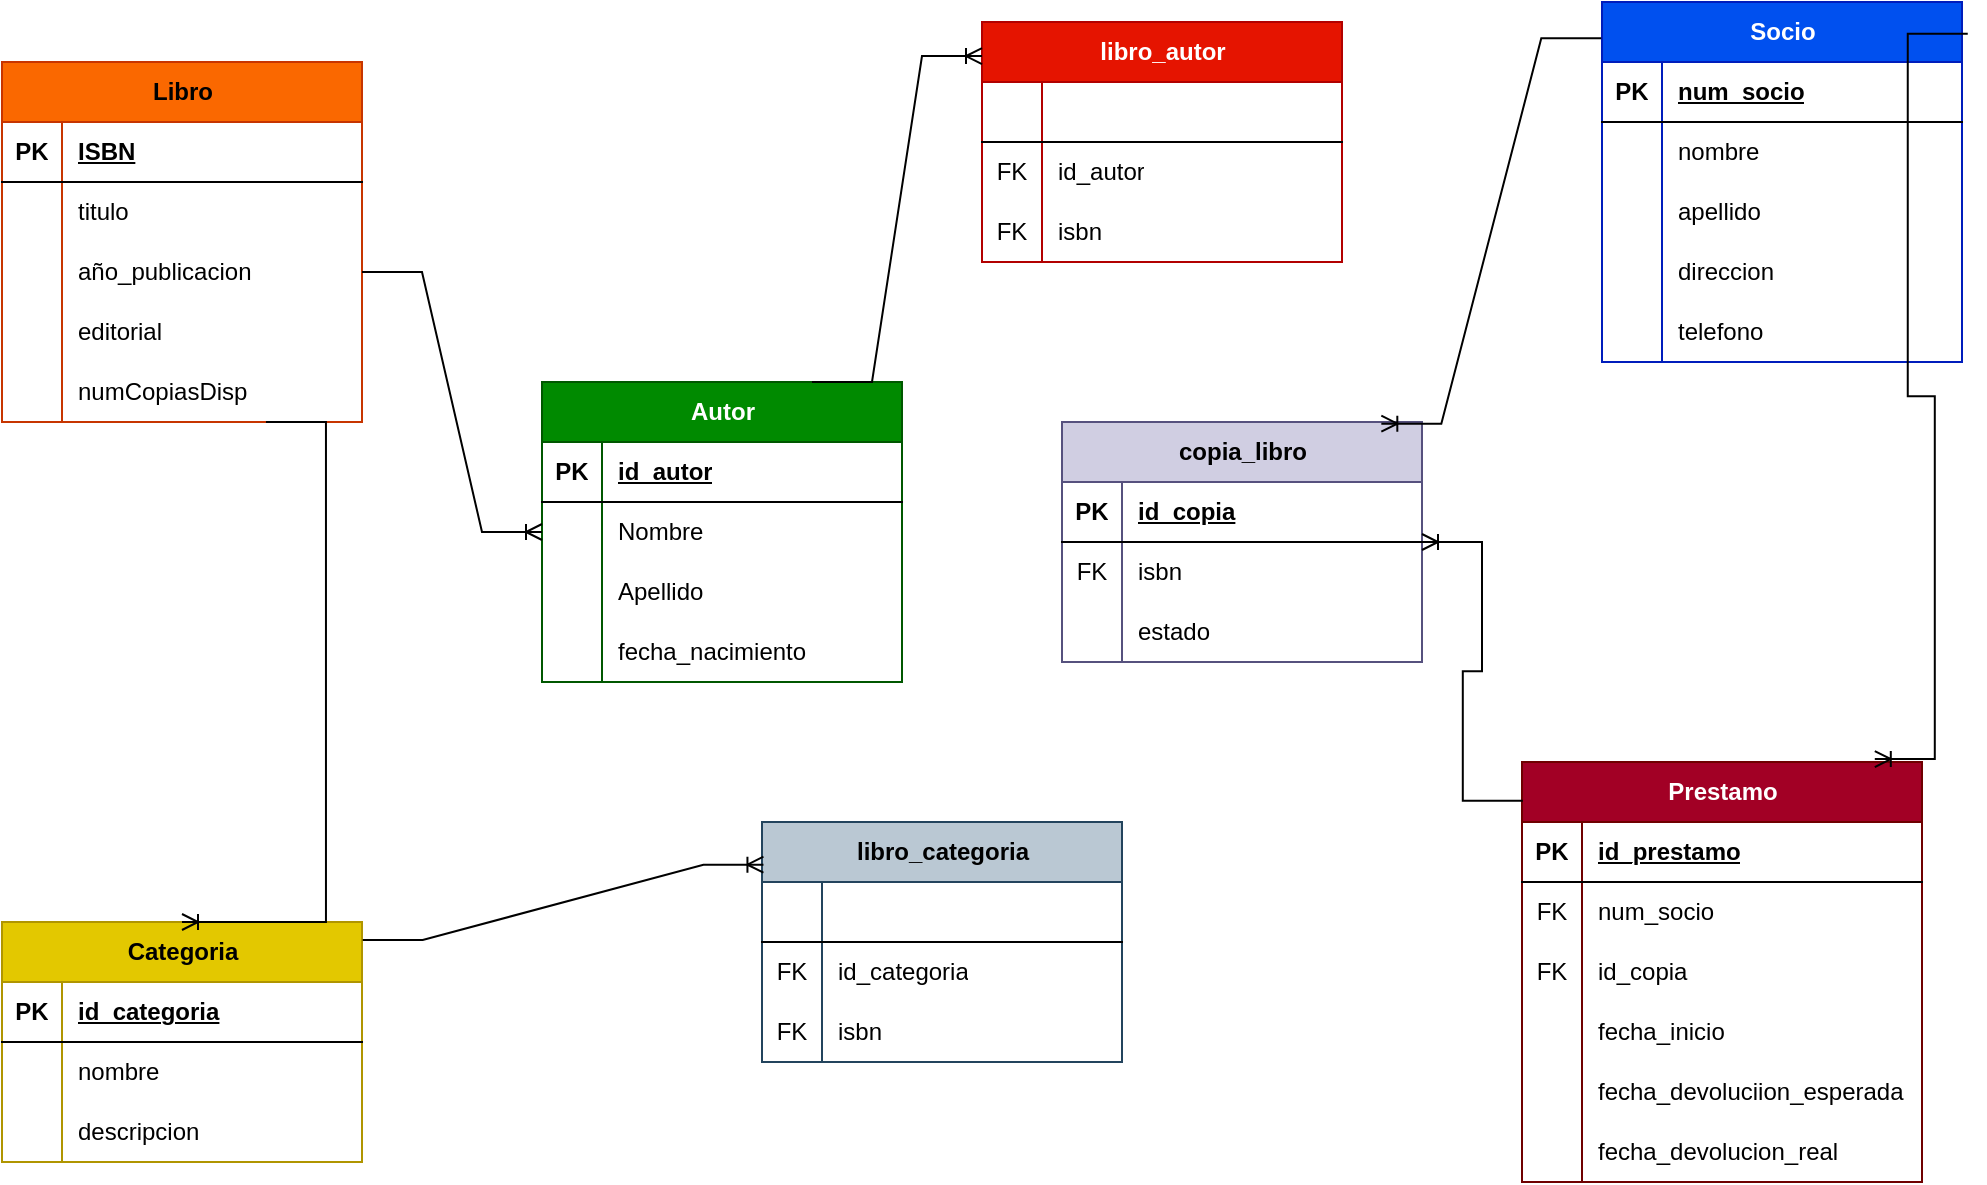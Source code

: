 <mxfile version="26.1.1">
  <diagram name="Página-1" id="BNf7sUYJRlmQAWX7XYrM">
    <mxGraphModel dx="1235" dy="672" grid="1" gridSize="10" guides="1" tooltips="1" connect="1" arrows="1" fold="1" page="1" pageScale="1" pageWidth="827" pageHeight="1169" math="0" shadow="0">
      <root>
        <mxCell id="0" />
        <mxCell id="1" parent="0" />
        <mxCell id="NzqQWHGr9BwkkNFEYY3R-1" value="Libro" style="shape=table;startSize=30;container=1;collapsible=1;childLayout=tableLayout;fixedRows=1;rowLines=0;fontStyle=1;align=center;resizeLast=1;html=1;fillColor=#fa6800;fontColor=#000000;strokeColor=#C73500;" vertex="1" parent="1">
          <mxGeometry x="40" y="50" width="180" height="180" as="geometry" />
        </mxCell>
        <mxCell id="NzqQWHGr9BwkkNFEYY3R-2" value="" style="shape=tableRow;horizontal=0;startSize=0;swimlaneHead=0;swimlaneBody=0;fillColor=none;collapsible=0;dropTarget=0;points=[[0,0.5],[1,0.5]];portConstraint=eastwest;top=0;left=0;right=0;bottom=1;" vertex="1" parent="NzqQWHGr9BwkkNFEYY3R-1">
          <mxGeometry y="30" width="180" height="30" as="geometry" />
        </mxCell>
        <mxCell id="NzqQWHGr9BwkkNFEYY3R-3" value="PK" style="shape=partialRectangle;connectable=0;fillColor=none;top=0;left=0;bottom=0;right=0;fontStyle=1;overflow=hidden;whiteSpace=wrap;html=1;" vertex="1" parent="NzqQWHGr9BwkkNFEYY3R-2">
          <mxGeometry width="30" height="30" as="geometry">
            <mxRectangle width="30" height="30" as="alternateBounds" />
          </mxGeometry>
        </mxCell>
        <mxCell id="NzqQWHGr9BwkkNFEYY3R-4" value="ISBN" style="shape=partialRectangle;connectable=0;fillColor=none;top=0;left=0;bottom=0;right=0;align=left;spacingLeft=6;fontStyle=5;overflow=hidden;whiteSpace=wrap;html=1;" vertex="1" parent="NzqQWHGr9BwkkNFEYY3R-2">
          <mxGeometry x="30" width="150" height="30" as="geometry">
            <mxRectangle width="150" height="30" as="alternateBounds" />
          </mxGeometry>
        </mxCell>
        <mxCell id="NzqQWHGr9BwkkNFEYY3R-5" value="" style="shape=tableRow;horizontal=0;startSize=0;swimlaneHead=0;swimlaneBody=0;fillColor=none;collapsible=0;dropTarget=0;points=[[0,0.5],[1,0.5]];portConstraint=eastwest;top=0;left=0;right=0;bottom=0;" vertex="1" parent="NzqQWHGr9BwkkNFEYY3R-1">
          <mxGeometry y="60" width="180" height="30" as="geometry" />
        </mxCell>
        <mxCell id="NzqQWHGr9BwkkNFEYY3R-6" value="" style="shape=partialRectangle;connectable=0;fillColor=none;top=0;left=0;bottom=0;right=0;editable=1;overflow=hidden;whiteSpace=wrap;html=1;" vertex="1" parent="NzqQWHGr9BwkkNFEYY3R-5">
          <mxGeometry width="30" height="30" as="geometry">
            <mxRectangle width="30" height="30" as="alternateBounds" />
          </mxGeometry>
        </mxCell>
        <mxCell id="NzqQWHGr9BwkkNFEYY3R-7" value="titulo" style="shape=partialRectangle;connectable=0;fillColor=none;top=0;left=0;bottom=0;right=0;align=left;spacingLeft=6;overflow=hidden;whiteSpace=wrap;html=1;" vertex="1" parent="NzqQWHGr9BwkkNFEYY3R-5">
          <mxGeometry x="30" width="150" height="30" as="geometry">
            <mxRectangle width="150" height="30" as="alternateBounds" />
          </mxGeometry>
        </mxCell>
        <mxCell id="NzqQWHGr9BwkkNFEYY3R-8" value="" style="shape=tableRow;horizontal=0;startSize=0;swimlaneHead=0;swimlaneBody=0;fillColor=none;collapsible=0;dropTarget=0;points=[[0,0.5],[1,0.5]];portConstraint=eastwest;top=0;left=0;right=0;bottom=0;" vertex="1" parent="NzqQWHGr9BwkkNFEYY3R-1">
          <mxGeometry y="90" width="180" height="30" as="geometry" />
        </mxCell>
        <mxCell id="NzqQWHGr9BwkkNFEYY3R-9" value="" style="shape=partialRectangle;connectable=0;fillColor=none;top=0;left=0;bottom=0;right=0;editable=1;overflow=hidden;whiteSpace=wrap;html=1;" vertex="1" parent="NzqQWHGr9BwkkNFEYY3R-8">
          <mxGeometry width="30" height="30" as="geometry">
            <mxRectangle width="30" height="30" as="alternateBounds" />
          </mxGeometry>
        </mxCell>
        <mxCell id="NzqQWHGr9BwkkNFEYY3R-10" value="año_publicacion" style="shape=partialRectangle;connectable=0;fillColor=none;top=0;left=0;bottom=0;right=0;align=left;spacingLeft=6;overflow=hidden;whiteSpace=wrap;html=1;" vertex="1" parent="NzqQWHGr9BwkkNFEYY3R-8">
          <mxGeometry x="30" width="150" height="30" as="geometry">
            <mxRectangle width="150" height="30" as="alternateBounds" />
          </mxGeometry>
        </mxCell>
        <mxCell id="NzqQWHGr9BwkkNFEYY3R-11" value="" style="shape=tableRow;horizontal=0;startSize=0;swimlaneHead=0;swimlaneBody=0;fillColor=none;collapsible=0;dropTarget=0;points=[[0,0.5],[1,0.5]];portConstraint=eastwest;top=0;left=0;right=0;bottom=0;" vertex="1" parent="NzqQWHGr9BwkkNFEYY3R-1">
          <mxGeometry y="120" width="180" height="30" as="geometry" />
        </mxCell>
        <mxCell id="NzqQWHGr9BwkkNFEYY3R-12" value="" style="shape=partialRectangle;connectable=0;fillColor=none;top=0;left=0;bottom=0;right=0;editable=1;overflow=hidden;whiteSpace=wrap;html=1;" vertex="1" parent="NzqQWHGr9BwkkNFEYY3R-11">
          <mxGeometry width="30" height="30" as="geometry">
            <mxRectangle width="30" height="30" as="alternateBounds" />
          </mxGeometry>
        </mxCell>
        <mxCell id="NzqQWHGr9BwkkNFEYY3R-13" value="editorial" style="shape=partialRectangle;connectable=0;fillColor=none;top=0;left=0;bottom=0;right=0;align=left;spacingLeft=6;overflow=hidden;whiteSpace=wrap;html=1;" vertex="1" parent="NzqQWHGr9BwkkNFEYY3R-11">
          <mxGeometry x="30" width="150" height="30" as="geometry">
            <mxRectangle width="150" height="30" as="alternateBounds" />
          </mxGeometry>
        </mxCell>
        <mxCell id="NzqQWHGr9BwkkNFEYY3R-14" style="shape=tableRow;horizontal=0;startSize=0;swimlaneHead=0;swimlaneBody=0;fillColor=none;collapsible=0;dropTarget=0;points=[[0,0.5],[1,0.5]];portConstraint=eastwest;top=0;left=0;right=0;bottom=0;" vertex="1" parent="NzqQWHGr9BwkkNFEYY3R-1">
          <mxGeometry y="150" width="180" height="30" as="geometry" />
        </mxCell>
        <mxCell id="NzqQWHGr9BwkkNFEYY3R-15" style="shape=partialRectangle;connectable=0;fillColor=none;top=0;left=0;bottom=0;right=0;editable=1;overflow=hidden;whiteSpace=wrap;html=1;" vertex="1" parent="NzqQWHGr9BwkkNFEYY3R-14">
          <mxGeometry width="30" height="30" as="geometry">
            <mxRectangle width="30" height="30" as="alternateBounds" />
          </mxGeometry>
        </mxCell>
        <mxCell id="NzqQWHGr9BwkkNFEYY3R-16" value="numCopiasDisp" style="shape=partialRectangle;connectable=0;fillColor=none;top=0;left=0;bottom=0;right=0;align=left;spacingLeft=6;overflow=hidden;whiteSpace=wrap;html=1;" vertex="1" parent="NzqQWHGr9BwkkNFEYY3R-14">
          <mxGeometry x="30" width="150" height="30" as="geometry">
            <mxRectangle width="150" height="30" as="alternateBounds" />
          </mxGeometry>
        </mxCell>
        <mxCell id="NzqQWHGr9BwkkNFEYY3R-17" value="Autor" style="shape=table;startSize=30;container=1;collapsible=1;childLayout=tableLayout;fixedRows=1;rowLines=0;fontStyle=1;align=center;resizeLast=1;html=1;fillColor=#008a00;fontColor=#ffffff;strokeColor=#005700;" vertex="1" parent="1">
          <mxGeometry x="310" y="210" width="180" height="150" as="geometry" />
        </mxCell>
        <mxCell id="NzqQWHGr9BwkkNFEYY3R-18" value="" style="shape=tableRow;horizontal=0;startSize=0;swimlaneHead=0;swimlaneBody=0;fillColor=none;collapsible=0;dropTarget=0;points=[[0,0.5],[1,0.5]];portConstraint=eastwest;top=0;left=0;right=0;bottom=1;" vertex="1" parent="NzqQWHGr9BwkkNFEYY3R-17">
          <mxGeometry y="30" width="180" height="30" as="geometry" />
        </mxCell>
        <mxCell id="NzqQWHGr9BwkkNFEYY3R-19" value="PK" style="shape=partialRectangle;connectable=0;fillColor=none;top=0;left=0;bottom=0;right=0;fontStyle=1;overflow=hidden;whiteSpace=wrap;html=1;" vertex="1" parent="NzqQWHGr9BwkkNFEYY3R-18">
          <mxGeometry width="30" height="30" as="geometry">
            <mxRectangle width="30" height="30" as="alternateBounds" />
          </mxGeometry>
        </mxCell>
        <mxCell id="NzqQWHGr9BwkkNFEYY3R-20" value="id_autor" style="shape=partialRectangle;connectable=0;fillColor=none;top=0;left=0;bottom=0;right=0;align=left;spacingLeft=6;fontStyle=5;overflow=hidden;whiteSpace=wrap;html=1;" vertex="1" parent="NzqQWHGr9BwkkNFEYY3R-18">
          <mxGeometry x="30" width="150" height="30" as="geometry">
            <mxRectangle width="150" height="30" as="alternateBounds" />
          </mxGeometry>
        </mxCell>
        <mxCell id="NzqQWHGr9BwkkNFEYY3R-21" value="" style="shape=tableRow;horizontal=0;startSize=0;swimlaneHead=0;swimlaneBody=0;fillColor=none;collapsible=0;dropTarget=0;points=[[0,0.5],[1,0.5]];portConstraint=eastwest;top=0;left=0;right=0;bottom=0;" vertex="1" parent="NzqQWHGr9BwkkNFEYY3R-17">
          <mxGeometry y="60" width="180" height="30" as="geometry" />
        </mxCell>
        <mxCell id="NzqQWHGr9BwkkNFEYY3R-22" value="" style="shape=partialRectangle;connectable=0;fillColor=none;top=0;left=0;bottom=0;right=0;editable=1;overflow=hidden;whiteSpace=wrap;html=1;" vertex="1" parent="NzqQWHGr9BwkkNFEYY3R-21">
          <mxGeometry width="30" height="30" as="geometry">
            <mxRectangle width="30" height="30" as="alternateBounds" />
          </mxGeometry>
        </mxCell>
        <mxCell id="NzqQWHGr9BwkkNFEYY3R-23" value="Nombre" style="shape=partialRectangle;connectable=0;fillColor=none;top=0;left=0;bottom=0;right=0;align=left;spacingLeft=6;overflow=hidden;whiteSpace=wrap;html=1;" vertex="1" parent="NzqQWHGr9BwkkNFEYY3R-21">
          <mxGeometry x="30" width="150" height="30" as="geometry">
            <mxRectangle width="150" height="30" as="alternateBounds" />
          </mxGeometry>
        </mxCell>
        <mxCell id="NzqQWHGr9BwkkNFEYY3R-24" value="" style="shape=tableRow;horizontal=0;startSize=0;swimlaneHead=0;swimlaneBody=0;fillColor=none;collapsible=0;dropTarget=0;points=[[0,0.5],[1,0.5]];portConstraint=eastwest;top=0;left=0;right=0;bottom=0;" vertex="1" parent="NzqQWHGr9BwkkNFEYY3R-17">
          <mxGeometry y="90" width="180" height="30" as="geometry" />
        </mxCell>
        <mxCell id="NzqQWHGr9BwkkNFEYY3R-25" value="" style="shape=partialRectangle;connectable=0;fillColor=none;top=0;left=0;bottom=0;right=0;editable=1;overflow=hidden;whiteSpace=wrap;html=1;" vertex="1" parent="NzqQWHGr9BwkkNFEYY3R-24">
          <mxGeometry width="30" height="30" as="geometry">
            <mxRectangle width="30" height="30" as="alternateBounds" />
          </mxGeometry>
        </mxCell>
        <mxCell id="NzqQWHGr9BwkkNFEYY3R-26" value="Apellido" style="shape=partialRectangle;connectable=0;fillColor=none;top=0;left=0;bottom=0;right=0;align=left;spacingLeft=6;overflow=hidden;whiteSpace=wrap;html=1;" vertex="1" parent="NzqQWHGr9BwkkNFEYY3R-24">
          <mxGeometry x="30" width="150" height="30" as="geometry">
            <mxRectangle width="150" height="30" as="alternateBounds" />
          </mxGeometry>
        </mxCell>
        <mxCell id="NzqQWHGr9BwkkNFEYY3R-27" value="" style="shape=tableRow;horizontal=0;startSize=0;swimlaneHead=0;swimlaneBody=0;fillColor=none;collapsible=0;dropTarget=0;points=[[0,0.5],[1,0.5]];portConstraint=eastwest;top=0;left=0;right=0;bottom=0;" vertex="1" parent="NzqQWHGr9BwkkNFEYY3R-17">
          <mxGeometry y="120" width="180" height="30" as="geometry" />
        </mxCell>
        <mxCell id="NzqQWHGr9BwkkNFEYY3R-28" value="" style="shape=partialRectangle;connectable=0;fillColor=none;top=0;left=0;bottom=0;right=0;editable=1;overflow=hidden;whiteSpace=wrap;html=1;" vertex="1" parent="NzqQWHGr9BwkkNFEYY3R-27">
          <mxGeometry width="30" height="30" as="geometry">
            <mxRectangle width="30" height="30" as="alternateBounds" />
          </mxGeometry>
        </mxCell>
        <mxCell id="NzqQWHGr9BwkkNFEYY3R-29" value="fecha_nacimiento" style="shape=partialRectangle;connectable=0;fillColor=none;top=0;left=0;bottom=0;right=0;align=left;spacingLeft=6;overflow=hidden;whiteSpace=wrap;html=1;" vertex="1" parent="NzqQWHGr9BwkkNFEYY3R-27">
          <mxGeometry x="30" width="150" height="30" as="geometry">
            <mxRectangle width="150" height="30" as="alternateBounds" />
          </mxGeometry>
        </mxCell>
        <mxCell id="NzqQWHGr9BwkkNFEYY3R-30" value="Socio" style="shape=table;startSize=30;container=1;collapsible=1;childLayout=tableLayout;fixedRows=1;rowLines=0;fontStyle=1;align=center;resizeLast=1;html=1;fillColor=#0050ef;strokeColor=#001DBC;fontColor=#ffffff;" vertex="1" parent="1">
          <mxGeometry x="840" y="20" width="180" height="180" as="geometry" />
        </mxCell>
        <mxCell id="NzqQWHGr9BwkkNFEYY3R-31" value="" style="shape=tableRow;horizontal=0;startSize=0;swimlaneHead=0;swimlaneBody=0;fillColor=none;collapsible=0;dropTarget=0;points=[[0,0.5],[1,0.5]];portConstraint=eastwest;top=0;left=0;right=0;bottom=1;" vertex="1" parent="NzqQWHGr9BwkkNFEYY3R-30">
          <mxGeometry y="30" width="180" height="30" as="geometry" />
        </mxCell>
        <mxCell id="NzqQWHGr9BwkkNFEYY3R-32" value="PK" style="shape=partialRectangle;connectable=0;fillColor=none;top=0;left=0;bottom=0;right=0;fontStyle=1;overflow=hidden;whiteSpace=wrap;html=1;" vertex="1" parent="NzqQWHGr9BwkkNFEYY3R-31">
          <mxGeometry width="30" height="30" as="geometry">
            <mxRectangle width="30" height="30" as="alternateBounds" />
          </mxGeometry>
        </mxCell>
        <mxCell id="NzqQWHGr9BwkkNFEYY3R-33" value="num_socio" style="shape=partialRectangle;connectable=0;fillColor=none;top=0;left=0;bottom=0;right=0;align=left;spacingLeft=6;fontStyle=5;overflow=hidden;whiteSpace=wrap;html=1;" vertex="1" parent="NzqQWHGr9BwkkNFEYY3R-31">
          <mxGeometry x="30" width="150" height="30" as="geometry">
            <mxRectangle width="150" height="30" as="alternateBounds" />
          </mxGeometry>
        </mxCell>
        <mxCell id="NzqQWHGr9BwkkNFEYY3R-34" value="" style="shape=tableRow;horizontal=0;startSize=0;swimlaneHead=0;swimlaneBody=0;fillColor=none;collapsible=0;dropTarget=0;points=[[0,0.5],[1,0.5]];portConstraint=eastwest;top=0;left=0;right=0;bottom=0;" vertex="1" parent="NzqQWHGr9BwkkNFEYY3R-30">
          <mxGeometry y="60" width="180" height="30" as="geometry" />
        </mxCell>
        <mxCell id="NzqQWHGr9BwkkNFEYY3R-35" value="" style="shape=partialRectangle;connectable=0;fillColor=none;top=0;left=0;bottom=0;right=0;editable=1;overflow=hidden;whiteSpace=wrap;html=1;" vertex="1" parent="NzqQWHGr9BwkkNFEYY3R-34">
          <mxGeometry width="30" height="30" as="geometry">
            <mxRectangle width="30" height="30" as="alternateBounds" />
          </mxGeometry>
        </mxCell>
        <mxCell id="NzqQWHGr9BwkkNFEYY3R-36" value="nombre" style="shape=partialRectangle;connectable=0;fillColor=none;top=0;left=0;bottom=0;right=0;align=left;spacingLeft=6;overflow=hidden;whiteSpace=wrap;html=1;" vertex="1" parent="NzqQWHGr9BwkkNFEYY3R-34">
          <mxGeometry x="30" width="150" height="30" as="geometry">
            <mxRectangle width="150" height="30" as="alternateBounds" />
          </mxGeometry>
        </mxCell>
        <mxCell id="NzqQWHGr9BwkkNFEYY3R-37" value="" style="shape=tableRow;horizontal=0;startSize=0;swimlaneHead=0;swimlaneBody=0;fillColor=none;collapsible=0;dropTarget=0;points=[[0,0.5],[1,0.5]];portConstraint=eastwest;top=0;left=0;right=0;bottom=0;" vertex="1" parent="NzqQWHGr9BwkkNFEYY3R-30">
          <mxGeometry y="90" width="180" height="30" as="geometry" />
        </mxCell>
        <mxCell id="NzqQWHGr9BwkkNFEYY3R-38" value="" style="shape=partialRectangle;connectable=0;fillColor=none;top=0;left=0;bottom=0;right=0;editable=1;overflow=hidden;whiteSpace=wrap;html=1;" vertex="1" parent="NzqQWHGr9BwkkNFEYY3R-37">
          <mxGeometry width="30" height="30" as="geometry">
            <mxRectangle width="30" height="30" as="alternateBounds" />
          </mxGeometry>
        </mxCell>
        <mxCell id="NzqQWHGr9BwkkNFEYY3R-39" value="apellido" style="shape=partialRectangle;connectable=0;fillColor=none;top=0;left=0;bottom=0;right=0;align=left;spacingLeft=6;overflow=hidden;whiteSpace=wrap;html=1;" vertex="1" parent="NzqQWHGr9BwkkNFEYY3R-37">
          <mxGeometry x="30" width="150" height="30" as="geometry">
            <mxRectangle width="150" height="30" as="alternateBounds" />
          </mxGeometry>
        </mxCell>
        <mxCell id="NzqQWHGr9BwkkNFEYY3R-40" value="" style="shape=tableRow;horizontal=0;startSize=0;swimlaneHead=0;swimlaneBody=0;fillColor=none;collapsible=0;dropTarget=0;points=[[0,0.5],[1,0.5]];portConstraint=eastwest;top=0;left=0;right=0;bottom=0;" vertex="1" parent="NzqQWHGr9BwkkNFEYY3R-30">
          <mxGeometry y="120" width="180" height="30" as="geometry" />
        </mxCell>
        <mxCell id="NzqQWHGr9BwkkNFEYY3R-41" value="" style="shape=partialRectangle;connectable=0;fillColor=none;top=0;left=0;bottom=0;right=0;editable=1;overflow=hidden;whiteSpace=wrap;html=1;" vertex="1" parent="NzqQWHGr9BwkkNFEYY3R-40">
          <mxGeometry width="30" height="30" as="geometry">
            <mxRectangle width="30" height="30" as="alternateBounds" />
          </mxGeometry>
        </mxCell>
        <mxCell id="NzqQWHGr9BwkkNFEYY3R-42" value="direccion" style="shape=partialRectangle;connectable=0;fillColor=none;top=0;left=0;bottom=0;right=0;align=left;spacingLeft=6;overflow=hidden;whiteSpace=wrap;html=1;" vertex="1" parent="NzqQWHGr9BwkkNFEYY3R-40">
          <mxGeometry x="30" width="150" height="30" as="geometry">
            <mxRectangle width="150" height="30" as="alternateBounds" />
          </mxGeometry>
        </mxCell>
        <mxCell id="NzqQWHGr9BwkkNFEYY3R-43" style="shape=tableRow;horizontal=0;startSize=0;swimlaneHead=0;swimlaneBody=0;fillColor=none;collapsible=0;dropTarget=0;points=[[0,0.5],[1,0.5]];portConstraint=eastwest;top=0;left=0;right=0;bottom=0;" vertex="1" parent="NzqQWHGr9BwkkNFEYY3R-30">
          <mxGeometry y="150" width="180" height="30" as="geometry" />
        </mxCell>
        <mxCell id="NzqQWHGr9BwkkNFEYY3R-44" style="shape=partialRectangle;connectable=0;fillColor=none;top=0;left=0;bottom=0;right=0;editable=1;overflow=hidden;whiteSpace=wrap;html=1;" vertex="1" parent="NzqQWHGr9BwkkNFEYY3R-43">
          <mxGeometry width="30" height="30" as="geometry">
            <mxRectangle width="30" height="30" as="alternateBounds" />
          </mxGeometry>
        </mxCell>
        <mxCell id="NzqQWHGr9BwkkNFEYY3R-45" value="telefono" style="shape=partialRectangle;connectable=0;fillColor=none;top=0;left=0;bottom=0;right=0;align=left;spacingLeft=6;overflow=hidden;whiteSpace=wrap;html=1;" vertex="1" parent="NzqQWHGr9BwkkNFEYY3R-43">
          <mxGeometry x="30" width="150" height="30" as="geometry">
            <mxRectangle width="150" height="30" as="alternateBounds" />
          </mxGeometry>
        </mxCell>
        <mxCell id="NzqQWHGr9BwkkNFEYY3R-46" value="Prestamo" style="shape=table;startSize=30;container=1;collapsible=1;childLayout=tableLayout;fixedRows=1;rowLines=0;fontStyle=1;align=center;resizeLast=1;html=1;fillColor=#a20025;fontColor=#ffffff;strokeColor=#6F0000;" vertex="1" parent="1">
          <mxGeometry x="800" y="400" width="200" height="210" as="geometry" />
        </mxCell>
        <mxCell id="NzqQWHGr9BwkkNFEYY3R-47" value="" style="shape=tableRow;horizontal=0;startSize=0;swimlaneHead=0;swimlaneBody=0;fillColor=none;collapsible=0;dropTarget=0;points=[[0,0.5],[1,0.5]];portConstraint=eastwest;top=0;left=0;right=0;bottom=1;" vertex="1" parent="NzqQWHGr9BwkkNFEYY3R-46">
          <mxGeometry y="30" width="200" height="30" as="geometry" />
        </mxCell>
        <mxCell id="NzqQWHGr9BwkkNFEYY3R-48" value="PK" style="shape=partialRectangle;connectable=0;fillColor=none;top=0;left=0;bottom=0;right=0;fontStyle=1;overflow=hidden;whiteSpace=wrap;html=1;" vertex="1" parent="NzqQWHGr9BwkkNFEYY3R-47">
          <mxGeometry width="30" height="30" as="geometry">
            <mxRectangle width="30" height="30" as="alternateBounds" />
          </mxGeometry>
        </mxCell>
        <mxCell id="NzqQWHGr9BwkkNFEYY3R-49" value="id_prestamo" style="shape=partialRectangle;connectable=0;fillColor=none;top=0;left=0;bottom=0;right=0;align=left;spacingLeft=6;fontStyle=5;overflow=hidden;whiteSpace=wrap;html=1;" vertex="1" parent="NzqQWHGr9BwkkNFEYY3R-47">
          <mxGeometry x="30" width="170" height="30" as="geometry">
            <mxRectangle width="170" height="30" as="alternateBounds" />
          </mxGeometry>
        </mxCell>
        <mxCell id="NzqQWHGr9BwkkNFEYY3R-50" value="" style="shape=tableRow;horizontal=0;startSize=0;swimlaneHead=0;swimlaneBody=0;fillColor=none;collapsible=0;dropTarget=0;points=[[0,0.5],[1,0.5]];portConstraint=eastwest;top=0;left=0;right=0;bottom=0;" vertex="1" parent="NzqQWHGr9BwkkNFEYY3R-46">
          <mxGeometry y="60" width="200" height="30" as="geometry" />
        </mxCell>
        <mxCell id="NzqQWHGr9BwkkNFEYY3R-51" value="FK" style="shape=partialRectangle;connectable=0;fillColor=none;top=0;left=0;bottom=0;right=0;editable=1;overflow=hidden;whiteSpace=wrap;html=1;" vertex="1" parent="NzqQWHGr9BwkkNFEYY3R-50">
          <mxGeometry width="30" height="30" as="geometry">
            <mxRectangle width="30" height="30" as="alternateBounds" />
          </mxGeometry>
        </mxCell>
        <mxCell id="NzqQWHGr9BwkkNFEYY3R-52" value="num_socio" style="shape=partialRectangle;connectable=0;fillColor=none;top=0;left=0;bottom=0;right=0;align=left;spacingLeft=6;overflow=hidden;whiteSpace=wrap;html=1;" vertex="1" parent="NzqQWHGr9BwkkNFEYY3R-50">
          <mxGeometry x="30" width="170" height="30" as="geometry">
            <mxRectangle width="170" height="30" as="alternateBounds" />
          </mxGeometry>
        </mxCell>
        <mxCell id="NzqQWHGr9BwkkNFEYY3R-53" value="" style="shape=tableRow;horizontal=0;startSize=0;swimlaneHead=0;swimlaneBody=0;fillColor=none;collapsible=0;dropTarget=0;points=[[0,0.5],[1,0.5]];portConstraint=eastwest;top=0;left=0;right=0;bottom=0;" vertex="1" parent="NzqQWHGr9BwkkNFEYY3R-46">
          <mxGeometry y="90" width="200" height="30" as="geometry" />
        </mxCell>
        <mxCell id="NzqQWHGr9BwkkNFEYY3R-54" value="FK" style="shape=partialRectangle;connectable=0;fillColor=none;top=0;left=0;bottom=0;right=0;editable=1;overflow=hidden;whiteSpace=wrap;html=1;" vertex="1" parent="NzqQWHGr9BwkkNFEYY3R-53">
          <mxGeometry width="30" height="30" as="geometry">
            <mxRectangle width="30" height="30" as="alternateBounds" />
          </mxGeometry>
        </mxCell>
        <mxCell id="NzqQWHGr9BwkkNFEYY3R-55" value="id_copia" style="shape=partialRectangle;connectable=0;fillColor=none;top=0;left=0;bottom=0;right=0;align=left;spacingLeft=6;overflow=hidden;whiteSpace=wrap;html=1;" vertex="1" parent="NzqQWHGr9BwkkNFEYY3R-53">
          <mxGeometry x="30" width="170" height="30" as="geometry">
            <mxRectangle width="170" height="30" as="alternateBounds" />
          </mxGeometry>
        </mxCell>
        <mxCell id="NzqQWHGr9BwkkNFEYY3R-85" style="shape=tableRow;horizontal=0;startSize=0;swimlaneHead=0;swimlaneBody=0;fillColor=none;collapsible=0;dropTarget=0;points=[[0,0.5],[1,0.5]];portConstraint=eastwest;top=0;left=0;right=0;bottom=0;" vertex="1" parent="NzqQWHGr9BwkkNFEYY3R-46">
          <mxGeometry y="120" width="200" height="30" as="geometry" />
        </mxCell>
        <mxCell id="NzqQWHGr9BwkkNFEYY3R-86" style="shape=partialRectangle;connectable=0;fillColor=none;top=0;left=0;bottom=0;right=0;editable=1;overflow=hidden;whiteSpace=wrap;html=1;" vertex="1" parent="NzqQWHGr9BwkkNFEYY3R-85">
          <mxGeometry width="30" height="30" as="geometry">
            <mxRectangle width="30" height="30" as="alternateBounds" />
          </mxGeometry>
        </mxCell>
        <mxCell id="NzqQWHGr9BwkkNFEYY3R-87" value="fecha_inicio" style="shape=partialRectangle;connectable=0;fillColor=none;top=0;left=0;bottom=0;right=0;align=left;spacingLeft=6;overflow=hidden;whiteSpace=wrap;html=1;" vertex="1" parent="NzqQWHGr9BwkkNFEYY3R-85">
          <mxGeometry x="30" width="170" height="30" as="geometry">
            <mxRectangle width="170" height="30" as="alternateBounds" />
          </mxGeometry>
        </mxCell>
        <mxCell id="NzqQWHGr9BwkkNFEYY3R-56" value="" style="shape=tableRow;horizontal=0;startSize=0;swimlaneHead=0;swimlaneBody=0;fillColor=none;collapsible=0;dropTarget=0;points=[[0,0.5],[1,0.5]];portConstraint=eastwest;top=0;left=0;right=0;bottom=0;" vertex="1" parent="NzqQWHGr9BwkkNFEYY3R-46">
          <mxGeometry y="150" width="200" height="30" as="geometry" />
        </mxCell>
        <mxCell id="NzqQWHGr9BwkkNFEYY3R-57" value="" style="shape=partialRectangle;connectable=0;fillColor=none;top=0;left=0;bottom=0;right=0;editable=1;overflow=hidden;whiteSpace=wrap;html=1;" vertex="1" parent="NzqQWHGr9BwkkNFEYY3R-56">
          <mxGeometry width="30" height="30" as="geometry">
            <mxRectangle width="30" height="30" as="alternateBounds" />
          </mxGeometry>
        </mxCell>
        <mxCell id="NzqQWHGr9BwkkNFEYY3R-58" value="fecha_devoluciion_esperada" style="shape=partialRectangle;connectable=0;fillColor=none;top=0;left=0;bottom=0;right=0;align=left;spacingLeft=6;overflow=hidden;whiteSpace=wrap;html=1;" vertex="1" parent="NzqQWHGr9BwkkNFEYY3R-56">
          <mxGeometry x="30" width="170" height="30" as="geometry">
            <mxRectangle width="170" height="30" as="alternateBounds" />
          </mxGeometry>
        </mxCell>
        <mxCell id="NzqQWHGr9BwkkNFEYY3R-82" style="shape=tableRow;horizontal=0;startSize=0;swimlaneHead=0;swimlaneBody=0;fillColor=none;collapsible=0;dropTarget=0;points=[[0,0.5],[1,0.5]];portConstraint=eastwest;top=0;left=0;right=0;bottom=0;" vertex="1" parent="NzqQWHGr9BwkkNFEYY3R-46">
          <mxGeometry y="180" width="200" height="30" as="geometry" />
        </mxCell>
        <mxCell id="NzqQWHGr9BwkkNFEYY3R-83" style="shape=partialRectangle;connectable=0;fillColor=none;top=0;left=0;bottom=0;right=0;editable=1;overflow=hidden;whiteSpace=wrap;html=1;" vertex="1" parent="NzqQWHGr9BwkkNFEYY3R-82">
          <mxGeometry width="30" height="30" as="geometry">
            <mxRectangle width="30" height="30" as="alternateBounds" />
          </mxGeometry>
        </mxCell>
        <mxCell id="NzqQWHGr9BwkkNFEYY3R-84" value="fecha_devolucion_real" style="shape=partialRectangle;connectable=0;fillColor=none;top=0;left=0;bottom=0;right=0;align=left;spacingLeft=6;overflow=hidden;whiteSpace=wrap;html=1;" vertex="1" parent="NzqQWHGr9BwkkNFEYY3R-82">
          <mxGeometry x="30" width="170" height="30" as="geometry">
            <mxRectangle width="170" height="30" as="alternateBounds" />
          </mxGeometry>
        </mxCell>
        <mxCell id="NzqQWHGr9BwkkNFEYY3R-62" value="Categoria" style="shape=table;startSize=30;container=1;collapsible=1;childLayout=tableLayout;fixedRows=1;rowLines=0;fontStyle=1;align=center;resizeLast=1;html=1;fillColor=#e3c800;fontColor=#000000;strokeColor=#B09500;" vertex="1" parent="1">
          <mxGeometry x="40" y="480" width="180" height="120" as="geometry" />
        </mxCell>
        <mxCell id="NzqQWHGr9BwkkNFEYY3R-63" value="" style="shape=tableRow;horizontal=0;startSize=0;swimlaneHead=0;swimlaneBody=0;fillColor=none;collapsible=0;dropTarget=0;points=[[0,0.5],[1,0.5]];portConstraint=eastwest;top=0;left=0;right=0;bottom=1;" vertex="1" parent="NzqQWHGr9BwkkNFEYY3R-62">
          <mxGeometry y="30" width="180" height="30" as="geometry" />
        </mxCell>
        <mxCell id="NzqQWHGr9BwkkNFEYY3R-64" value="PK" style="shape=partialRectangle;connectable=0;fillColor=none;top=0;left=0;bottom=0;right=0;fontStyle=1;overflow=hidden;whiteSpace=wrap;html=1;" vertex="1" parent="NzqQWHGr9BwkkNFEYY3R-63">
          <mxGeometry width="30" height="30" as="geometry">
            <mxRectangle width="30" height="30" as="alternateBounds" />
          </mxGeometry>
        </mxCell>
        <mxCell id="NzqQWHGr9BwkkNFEYY3R-65" value="id_categoria" style="shape=partialRectangle;connectable=0;fillColor=none;top=0;left=0;bottom=0;right=0;align=left;spacingLeft=6;fontStyle=5;overflow=hidden;whiteSpace=wrap;html=1;" vertex="1" parent="NzqQWHGr9BwkkNFEYY3R-63">
          <mxGeometry x="30" width="150" height="30" as="geometry">
            <mxRectangle width="150" height="30" as="alternateBounds" />
          </mxGeometry>
        </mxCell>
        <mxCell id="NzqQWHGr9BwkkNFEYY3R-66" value="" style="shape=tableRow;horizontal=0;startSize=0;swimlaneHead=0;swimlaneBody=0;fillColor=none;collapsible=0;dropTarget=0;points=[[0,0.5],[1,0.5]];portConstraint=eastwest;top=0;left=0;right=0;bottom=0;" vertex="1" parent="NzqQWHGr9BwkkNFEYY3R-62">
          <mxGeometry y="60" width="180" height="30" as="geometry" />
        </mxCell>
        <mxCell id="NzqQWHGr9BwkkNFEYY3R-67" value="" style="shape=partialRectangle;connectable=0;fillColor=none;top=0;left=0;bottom=0;right=0;editable=1;overflow=hidden;whiteSpace=wrap;html=1;" vertex="1" parent="NzqQWHGr9BwkkNFEYY3R-66">
          <mxGeometry width="30" height="30" as="geometry">
            <mxRectangle width="30" height="30" as="alternateBounds" />
          </mxGeometry>
        </mxCell>
        <mxCell id="NzqQWHGr9BwkkNFEYY3R-68" value="nombre" style="shape=partialRectangle;connectable=0;fillColor=none;top=0;left=0;bottom=0;right=0;align=left;spacingLeft=6;overflow=hidden;whiteSpace=wrap;html=1;" vertex="1" parent="NzqQWHGr9BwkkNFEYY3R-66">
          <mxGeometry x="30" width="150" height="30" as="geometry">
            <mxRectangle width="150" height="30" as="alternateBounds" />
          </mxGeometry>
        </mxCell>
        <mxCell id="NzqQWHGr9BwkkNFEYY3R-79" style="shape=tableRow;horizontal=0;startSize=0;swimlaneHead=0;swimlaneBody=0;fillColor=none;collapsible=0;dropTarget=0;points=[[0,0.5],[1,0.5]];portConstraint=eastwest;top=0;left=0;right=0;bottom=0;" vertex="1" parent="NzqQWHGr9BwkkNFEYY3R-62">
          <mxGeometry y="90" width="180" height="30" as="geometry" />
        </mxCell>
        <mxCell id="NzqQWHGr9BwkkNFEYY3R-80" style="shape=partialRectangle;connectable=0;fillColor=none;top=0;left=0;bottom=0;right=0;editable=1;overflow=hidden;whiteSpace=wrap;html=1;" vertex="1" parent="NzqQWHGr9BwkkNFEYY3R-79">
          <mxGeometry width="30" height="30" as="geometry">
            <mxRectangle width="30" height="30" as="alternateBounds" />
          </mxGeometry>
        </mxCell>
        <mxCell id="NzqQWHGr9BwkkNFEYY3R-81" value="descripcion" style="shape=partialRectangle;connectable=0;fillColor=none;top=0;left=0;bottom=0;right=0;align=left;spacingLeft=6;overflow=hidden;whiteSpace=wrap;html=1;" vertex="1" parent="NzqQWHGr9BwkkNFEYY3R-79">
          <mxGeometry x="30" width="150" height="30" as="geometry">
            <mxRectangle width="150" height="30" as="alternateBounds" />
          </mxGeometry>
        </mxCell>
        <mxCell id="NzqQWHGr9BwkkNFEYY3R-75" value="" style="edgeStyle=entityRelationEdgeStyle;fontSize=12;html=1;endArrow=ERoneToMany;rounded=0;exitX=0.511;exitY=1.047;exitDx=0;exitDy=0;exitPerimeter=0;entryX=0.5;entryY=0;entryDx=0;entryDy=0;" edge="1" parent="1" target="NzqQWHGr9BwkkNFEYY3R-62">
          <mxGeometry width="100" height="100" relative="1" as="geometry">
            <mxPoint x="171.98" y="230.0" as="sourcePoint" />
            <mxPoint x="140" y="348.59" as="targetPoint" />
          </mxGeometry>
        </mxCell>
        <mxCell id="NzqQWHGr9BwkkNFEYY3R-76" value="" style="edgeStyle=entityRelationEdgeStyle;fontSize=12;html=1;endArrow=ERoneToMany;rounded=0;exitX=1;exitY=0.5;exitDx=0;exitDy=0;entryX=0;entryY=0.5;entryDx=0;entryDy=0;" edge="1" parent="1" source="NzqQWHGr9BwkkNFEYY3R-8" target="NzqQWHGr9BwkkNFEYY3R-21">
          <mxGeometry width="100" height="100" relative="1" as="geometry">
            <mxPoint x="360" y="350" as="sourcePoint" />
            <mxPoint x="460" y="250" as="targetPoint" />
          </mxGeometry>
        </mxCell>
        <mxCell id="NzqQWHGr9BwkkNFEYY3R-88" value="libro_autor" style="shape=table;startSize=30;container=1;collapsible=1;childLayout=tableLayout;fixedRows=1;rowLines=0;fontStyle=1;align=center;resizeLast=1;html=1;fillColor=#e51400;fontColor=#ffffff;strokeColor=#B20000;" vertex="1" parent="1">
          <mxGeometry x="530" y="30" width="180" height="120" as="geometry" />
        </mxCell>
        <mxCell id="NzqQWHGr9BwkkNFEYY3R-89" value="" style="shape=tableRow;horizontal=0;startSize=0;swimlaneHead=0;swimlaneBody=0;fillColor=none;collapsible=0;dropTarget=0;points=[[0,0.5],[1,0.5]];portConstraint=eastwest;top=0;left=0;right=0;bottom=1;" vertex="1" parent="NzqQWHGr9BwkkNFEYY3R-88">
          <mxGeometry y="30" width="180" height="30" as="geometry" />
        </mxCell>
        <mxCell id="NzqQWHGr9BwkkNFEYY3R-90" value="" style="shape=partialRectangle;connectable=0;fillColor=none;top=0;left=0;bottom=0;right=0;fontStyle=1;overflow=hidden;whiteSpace=wrap;html=1;" vertex="1" parent="NzqQWHGr9BwkkNFEYY3R-89">
          <mxGeometry width="30" height="30" as="geometry">
            <mxRectangle width="30" height="30" as="alternateBounds" />
          </mxGeometry>
        </mxCell>
        <mxCell id="NzqQWHGr9BwkkNFEYY3R-91" value="" style="shape=partialRectangle;connectable=0;fillColor=none;top=0;left=0;bottom=0;right=0;align=left;spacingLeft=6;fontStyle=5;overflow=hidden;whiteSpace=wrap;html=1;" vertex="1" parent="NzqQWHGr9BwkkNFEYY3R-89">
          <mxGeometry x="30" width="150" height="30" as="geometry">
            <mxRectangle width="150" height="30" as="alternateBounds" />
          </mxGeometry>
        </mxCell>
        <mxCell id="NzqQWHGr9BwkkNFEYY3R-92" value="" style="shape=tableRow;horizontal=0;startSize=0;swimlaneHead=0;swimlaneBody=0;fillColor=none;collapsible=0;dropTarget=0;points=[[0,0.5],[1,0.5]];portConstraint=eastwest;top=0;left=0;right=0;bottom=0;" vertex="1" parent="NzqQWHGr9BwkkNFEYY3R-88">
          <mxGeometry y="60" width="180" height="30" as="geometry" />
        </mxCell>
        <mxCell id="NzqQWHGr9BwkkNFEYY3R-93" value="FK" style="shape=partialRectangle;connectable=0;fillColor=none;top=0;left=0;bottom=0;right=0;editable=1;overflow=hidden;whiteSpace=wrap;html=1;" vertex="1" parent="NzqQWHGr9BwkkNFEYY3R-92">
          <mxGeometry width="30" height="30" as="geometry">
            <mxRectangle width="30" height="30" as="alternateBounds" />
          </mxGeometry>
        </mxCell>
        <mxCell id="NzqQWHGr9BwkkNFEYY3R-94" value="id_autor" style="shape=partialRectangle;connectable=0;fillColor=none;top=0;left=0;bottom=0;right=0;align=left;spacingLeft=6;overflow=hidden;whiteSpace=wrap;html=1;" vertex="1" parent="NzqQWHGr9BwkkNFEYY3R-92">
          <mxGeometry x="30" width="150" height="30" as="geometry">
            <mxRectangle width="150" height="30" as="alternateBounds" />
          </mxGeometry>
        </mxCell>
        <mxCell id="NzqQWHGr9BwkkNFEYY3R-95" value="" style="shape=tableRow;horizontal=0;startSize=0;swimlaneHead=0;swimlaneBody=0;fillColor=none;collapsible=0;dropTarget=0;points=[[0,0.5],[1,0.5]];portConstraint=eastwest;top=0;left=0;right=0;bottom=0;" vertex="1" parent="NzqQWHGr9BwkkNFEYY3R-88">
          <mxGeometry y="90" width="180" height="30" as="geometry" />
        </mxCell>
        <mxCell id="NzqQWHGr9BwkkNFEYY3R-96" value="FK" style="shape=partialRectangle;connectable=0;fillColor=none;top=0;left=0;bottom=0;right=0;editable=1;overflow=hidden;whiteSpace=wrap;html=1;" vertex="1" parent="NzqQWHGr9BwkkNFEYY3R-95">
          <mxGeometry width="30" height="30" as="geometry">
            <mxRectangle width="30" height="30" as="alternateBounds" />
          </mxGeometry>
        </mxCell>
        <mxCell id="NzqQWHGr9BwkkNFEYY3R-97" value="isbn" style="shape=partialRectangle;connectable=0;fillColor=none;top=0;left=0;bottom=0;right=0;align=left;spacingLeft=6;overflow=hidden;whiteSpace=wrap;html=1;" vertex="1" parent="NzqQWHGr9BwkkNFEYY3R-95">
          <mxGeometry x="30" width="150" height="30" as="geometry">
            <mxRectangle width="150" height="30" as="alternateBounds" />
          </mxGeometry>
        </mxCell>
        <mxCell id="NzqQWHGr9BwkkNFEYY3R-104" value="copia_libro" style="shape=table;startSize=30;container=1;collapsible=1;childLayout=tableLayout;fixedRows=1;rowLines=0;fontStyle=1;align=center;resizeLast=1;html=1;fillColor=#d0cee2;strokeColor=#56517e;" vertex="1" parent="1">
          <mxGeometry x="570" y="230" width="180" height="120" as="geometry" />
        </mxCell>
        <mxCell id="NzqQWHGr9BwkkNFEYY3R-105" value="" style="shape=tableRow;horizontal=0;startSize=0;swimlaneHead=0;swimlaneBody=0;fillColor=none;collapsible=0;dropTarget=0;points=[[0,0.5],[1,0.5]];portConstraint=eastwest;top=0;left=0;right=0;bottom=1;" vertex="1" parent="NzqQWHGr9BwkkNFEYY3R-104">
          <mxGeometry y="30" width="180" height="30" as="geometry" />
        </mxCell>
        <mxCell id="NzqQWHGr9BwkkNFEYY3R-106" value="PK" style="shape=partialRectangle;connectable=0;fillColor=none;top=0;left=0;bottom=0;right=0;fontStyle=1;overflow=hidden;whiteSpace=wrap;html=1;" vertex="1" parent="NzqQWHGr9BwkkNFEYY3R-105">
          <mxGeometry width="30" height="30" as="geometry">
            <mxRectangle width="30" height="30" as="alternateBounds" />
          </mxGeometry>
        </mxCell>
        <mxCell id="NzqQWHGr9BwkkNFEYY3R-107" value="id_copia" style="shape=partialRectangle;connectable=0;fillColor=none;top=0;left=0;bottom=0;right=0;align=left;spacingLeft=6;fontStyle=5;overflow=hidden;whiteSpace=wrap;html=1;" vertex="1" parent="NzqQWHGr9BwkkNFEYY3R-105">
          <mxGeometry x="30" width="150" height="30" as="geometry">
            <mxRectangle width="150" height="30" as="alternateBounds" />
          </mxGeometry>
        </mxCell>
        <mxCell id="NzqQWHGr9BwkkNFEYY3R-108" value="" style="shape=tableRow;horizontal=0;startSize=0;swimlaneHead=0;swimlaneBody=0;fillColor=none;collapsible=0;dropTarget=0;points=[[0,0.5],[1,0.5]];portConstraint=eastwest;top=0;left=0;right=0;bottom=0;" vertex="1" parent="NzqQWHGr9BwkkNFEYY3R-104">
          <mxGeometry y="60" width="180" height="30" as="geometry" />
        </mxCell>
        <mxCell id="NzqQWHGr9BwkkNFEYY3R-109" value="FK" style="shape=partialRectangle;connectable=0;fillColor=none;top=0;left=0;bottom=0;right=0;editable=1;overflow=hidden;whiteSpace=wrap;html=1;" vertex="1" parent="NzqQWHGr9BwkkNFEYY3R-108">
          <mxGeometry width="30" height="30" as="geometry">
            <mxRectangle width="30" height="30" as="alternateBounds" />
          </mxGeometry>
        </mxCell>
        <mxCell id="NzqQWHGr9BwkkNFEYY3R-110" value="isbn" style="shape=partialRectangle;connectable=0;fillColor=none;top=0;left=0;bottom=0;right=0;align=left;spacingLeft=6;overflow=hidden;whiteSpace=wrap;html=1;" vertex="1" parent="NzqQWHGr9BwkkNFEYY3R-108">
          <mxGeometry x="30" width="150" height="30" as="geometry">
            <mxRectangle width="150" height="30" as="alternateBounds" />
          </mxGeometry>
        </mxCell>
        <mxCell id="NzqQWHGr9BwkkNFEYY3R-111" value="" style="shape=tableRow;horizontal=0;startSize=0;swimlaneHead=0;swimlaneBody=0;fillColor=none;collapsible=0;dropTarget=0;points=[[0,0.5],[1,0.5]];portConstraint=eastwest;top=0;left=0;right=0;bottom=0;" vertex="1" parent="NzqQWHGr9BwkkNFEYY3R-104">
          <mxGeometry y="90" width="180" height="30" as="geometry" />
        </mxCell>
        <mxCell id="NzqQWHGr9BwkkNFEYY3R-112" value="" style="shape=partialRectangle;connectable=0;fillColor=none;top=0;left=0;bottom=0;right=0;editable=1;overflow=hidden;whiteSpace=wrap;html=1;" vertex="1" parent="NzqQWHGr9BwkkNFEYY3R-111">
          <mxGeometry width="30" height="30" as="geometry">
            <mxRectangle width="30" height="30" as="alternateBounds" />
          </mxGeometry>
        </mxCell>
        <mxCell id="NzqQWHGr9BwkkNFEYY3R-113" value="estado" style="shape=partialRectangle;connectable=0;fillColor=none;top=0;left=0;bottom=0;right=0;align=left;spacingLeft=6;overflow=hidden;whiteSpace=wrap;html=1;" vertex="1" parent="NzqQWHGr9BwkkNFEYY3R-111">
          <mxGeometry x="30" width="150" height="30" as="geometry">
            <mxRectangle width="150" height="30" as="alternateBounds" />
          </mxGeometry>
        </mxCell>
        <mxCell id="NzqQWHGr9BwkkNFEYY3R-120" value="libro_categoria" style="shape=table;startSize=30;container=1;collapsible=1;childLayout=tableLayout;fixedRows=1;rowLines=0;fontStyle=1;align=center;resizeLast=1;html=1;fillColor=#bac8d3;strokeColor=#23445d;" vertex="1" parent="1">
          <mxGeometry x="420" y="430" width="180" height="120" as="geometry" />
        </mxCell>
        <mxCell id="NzqQWHGr9BwkkNFEYY3R-121" value="" style="shape=tableRow;horizontal=0;startSize=0;swimlaneHead=0;swimlaneBody=0;fillColor=none;collapsible=0;dropTarget=0;points=[[0,0.5],[1,0.5]];portConstraint=eastwest;top=0;left=0;right=0;bottom=1;" vertex="1" parent="NzqQWHGr9BwkkNFEYY3R-120">
          <mxGeometry y="30" width="180" height="30" as="geometry" />
        </mxCell>
        <mxCell id="NzqQWHGr9BwkkNFEYY3R-122" value="" style="shape=partialRectangle;connectable=0;fillColor=none;top=0;left=0;bottom=0;right=0;fontStyle=1;overflow=hidden;whiteSpace=wrap;html=1;" vertex="1" parent="NzqQWHGr9BwkkNFEYY3R-121">
          <mxGeometry width="30" height="30" as="geometry">
            <mxRectangle width="30" height="30" as="alternateBounds" />
          </mxGeometry>
        </mxCell>
        <mxCell id="NzqQWHGr9BwkkNFEYY3R-123" value="" style="shape=partialRectangle;connectable=0;fillColor=none;top=0;left=0;bottom=0;right=0;align=left;spacingLeft=6;fontStyle=5;overflow=hidden;whiteSpace=wrap;html=1;" vertex="1" parent="NzqQWHGr9BwkkNFEYY3R-121">
          <mxGeometry x="30" width="150" height="30" as="geometry">
            <mxRectangle width="150" height="30" as="alternateBounds" />
          </mxGeometry>
        </mxCell>
        <mxCell id="NzqQWHGr9BwkkNFEYY3R-124" value="" style="shape=tableRow;horizontal=0;startSize=0;swimlaneHead=0;swimlaneBody=0;fillColor=none;collapsible=0;dropTarget=0;points=[[0,0.5],[1,0.5]];portConstraint=eastwest;top=0;left=0;right=0;bottom=0;" vertex="1" parent="NzqQWHGr9BwkkNFEYY3R-120">
          <mxGeometry y="60" width="180" height="30" as="geometry" />
        </mxCell>
        <mxCell id="NzqQWHGr9BwkkNFEYY3R-125" value="FK" style="shape=partialRectangle;connectable=0;fillColor=none;top=0;left=0;bottom=0;right=0;editable=1;overflow=hidden;whiteSpace=wrap;html=1;" vertex="1" parent="NzqQWHGr9BwkkNFEYY3R-124">
          <mxGeometry width="30" height="30" as="geometry">
            <mxRectangle width="30" height="30" as="alternateBounds" />
          </mxGeometry>
        </mxCell>
        <mxCell id="NzqQWHGr9BwkkNFEYY3R-126" value="id_categoria" style="shape=partialRectangle;connectable=0;fillColor=none;top=0;left=0;bottom=0;right=0;align=left;spacingLeft=6;overflow=hidden;whiteSpace=wrap;html=1;" vertex="1" parent="NzqQWHGr9BwkkNFEYY3R-124">
          <mxGeometry x="30" width="150" height="30" as="geometry">
            <mxRectangle width="150" height="30" as="alternateBounds" />
          </mxGeometry>
        </mxCell>
        <mxCell id="NzqQWHGr9BwkkNFEYY3R-127" value="" style="shape=tableRow;horizontal=0;startSize=0;swimlaneHead=0;swimlaneBody=0;fillColor=none;collapsible=0;dropTarget=0;points=[[0,0.5],[1,0.5]];portConstraint=eastwest;top=0;left=0;right=0;bottom=0;" vertex="1" parent="NzqQWHGr9BwkkNFEYY3R-120">
          <mxGeometry y="90" width="180" height="30" as="geometry" />
        </mxCell>
        <mxCell id="NzqQWHGr9BwkkNFEYY3R-128" value="FK" style="shape=partialRectangle;connectable=0;fillColor=none;top=0;left=0;bottom=0;right=0;editable=1;overflow=hidden;whiteSpace=wrap;html=1;" vertex="1" parent="NzqQWHGr9BwkkNFEYY3R-127">
          <mxGeometry width="30" height="30" as="geometry">
            <mxRectangle width="30" height="30" as="alternateBounds" />
          </mxGeometry>
        </mxCell>
        <mxCell id="NzqQWHGr9BwkkNFEYY3R-129" value="isbn" style="shape=partialRectangle;connectable=0;fillColor=none;top=0;left=0;bottom=0;right=0;align=left;spacingLeft=6;overflow=hidden;whiteSpace=wrap;html=1;" vertex="1" parent="NzqQWHGr9BwkkNFEYY3R-127">
          <mxGeometry x="30" width="150" height="30" as="geometry">
            <mxRectangle width="150" height="30" as="alternateBounds" />
          </mxGeometry>
        </mxCell>
        <mxCell id="NzqQWHGr9BwkkNFEYY3R-133" value="" style="edgeStyle=entityRelationEdgeStyle;fontSize=12;html=1;endArrow=ERoneToMany;rounded=0;exitX=0.75;exitY=0;exitDx=0;exitDy=0;entryX=0;entryY=0.142;entryDx=0;entryDy=0;entryPerimeter=0;" edge="1" parent="1" source="NzqQWHGr9BwkkNFEYY3R-17" target="NzqQWHGr9BwkkNFEYY3R-88">
          <mxGeometry width="100" height="100" relative="1" as="geometry">
            <mxPoint x="400" y="320" as="sourcePoint" />
            <mxPoint x="500" y="220" as="targetPoint" />
          </mxGeometry>
        </mxCell>
        <mxCell id="NzqQWHGr9BwkkNFEYY3R-134" value="" style="edgeStyle=entityRelationEdgeStyle;fontSize=12;html=1;endArrow=ERoneToMany;rounded=0;exitX=-0.002;exitY=0.101;exitDx=0;exitDy=0;exitPerimeter=0;entryX=0.887;entryY=0.007;entryDx=0;entryDy=0;entryPerimeter=0;" edge="1" parent="1" source="NzqQWHGr9BwkkNFEYY3R-30" target="NzqQWHGr9BwkkNFEYY3R-104">
          <mxGeometry width="100" height="100" relative="1" as="geometry">
            <mxPoint x="400" y="320" as="sourcePoint" />
            <mxPoint x="500" y="220" as="targetPoint" />
          </mxGeometry>
        </mxCell>
        <mxCell id="NzqQWHGr9BwkkNFEYY3R-135" value="" style="edgeStyle=entityRelationEdgeStyle;fontSize=12;html=1;endArrow=ERoneToMany;rounded=0;exitX=0.002;exitY=0.092;exitDx=0;exitDy=0;exitPerimeter=0;" edge="1" parent="1" source="NzqQWHGr9BwkkNFEYY3R-46" target="NzqQWHGr9BwkkNFEYY3R-104">
          <mxGeometry width="100" height="100" relative="1" as="geometry">
            <mxPoint x="400" y="320" as="sourcePoint" />
            <mxPoint x="600" y="270" as="targetPoint" />
          </mxGeometry>
        </mxCell>
        <mxCell id="NzqQWHGr9BwkkNFEYY3R-136" value="" style="edgeStyle=entityRelationEdgeStyle;fontSize=12;html=1;endArrow=ERoneToMany;rounded=0;entryX=0.882;entryY=-0.007;entryDx=0;entryDy=0;entryPerimeter=0;exitX=1.016;exitY=0.088;exitDx=0;exitDy=0;exitPerimeter=0;" edge="1" parent="1" source="NzqQWHGr9BwkkNFEYY3R-30" target="NzqQWHGr9BwkkNFEYY3R-46">
          <mxGeometry width="100" height="100" relative="1" as="geometry">
            <mxPoint x="400" y="320" as="sourcePoint" />
            <mxPoint x="500" y="220" as="targetPoint" />
          </mxGeometry>
        </mxCell>
        <mxCell id="NzqQWHGr9BwkkNFEYY3R-137" value="" style="edgeStyle=entityRelationEdgeStyle;fontSize=12;html=1;endArrow=ERoneToMany;rounded=0;exitX=1.002;exitY=0.075;exitDx=0;exitDy=0;exitPerimeter=0;entryX=0.004;entryY=0.178;entryDx=0;entryDy=0;entryPerimeter=0;" edge="1" parent="1" source="NzqQWHGr9BwkkNFEYY3R-62" target="NzqQWHGr9BwkkNFEYY3R-120">
          <mxGeometry width="100" height="100" relative="1" as="geometry">
            <mxPoint x="400" y="320" as="sourcePoint" />
            <mxPoint x="500" y="220" as="targetPoint" />
          </mxGeometry>
        </mxCell>
      </root>
    </mxGraphModel>
  </diagram>
</mxfile>
